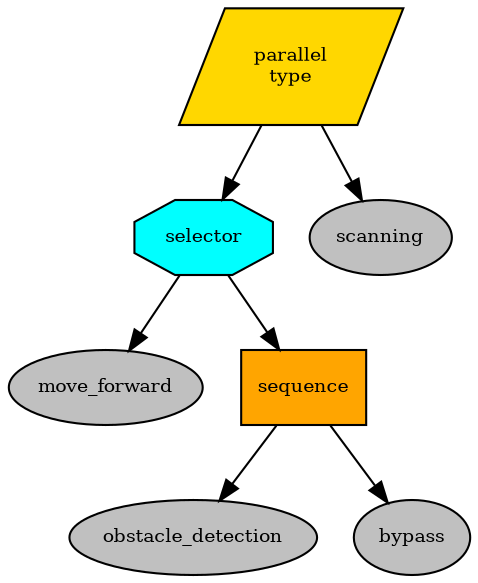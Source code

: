 digraph pastafarianism {
ordering=out;
graph [fontname="times-roman"];
node [fontname="times-roman"];
edge [fontname="times-roman"];
parallel [fillcolor=gold, fontcolor=black, fontsize=9, label="parallel\ntype", shape=parallelogram, style=filled];
selector [fillcolor=cyan, fontcolor=black, fontsize=9, label=selector, shape=octagon, style=filled];
parallel -> selector;
move_forward [fillcolor=gray, fontcolor=black, fontsize=9, label=move_forward, shape=ellipse, style=filled];
selector -> move_forward;
sequence [fillcolor=orange, fontcolor=black, fontsize=9, label=sequence, shape=box, style=filled];
selector -> sequence;
obstacle_detection [fillcolor=gray, fontcolor=black, fontsize=9, label=obstacle_detection, shape=ellipse, style=filled];
sequence -> obstacle_detection;
bypass [fillcolor=gray, fontcolor=black, fontsize=9, label=bypass, shape=ellipse, style=filled];
sequence -> bypass;
scanning [fillcolor=gray, fontcolor=black, fontsize=9, label=scanning, shape=ellipse, style=filled];
parallel -> scanning;
}
